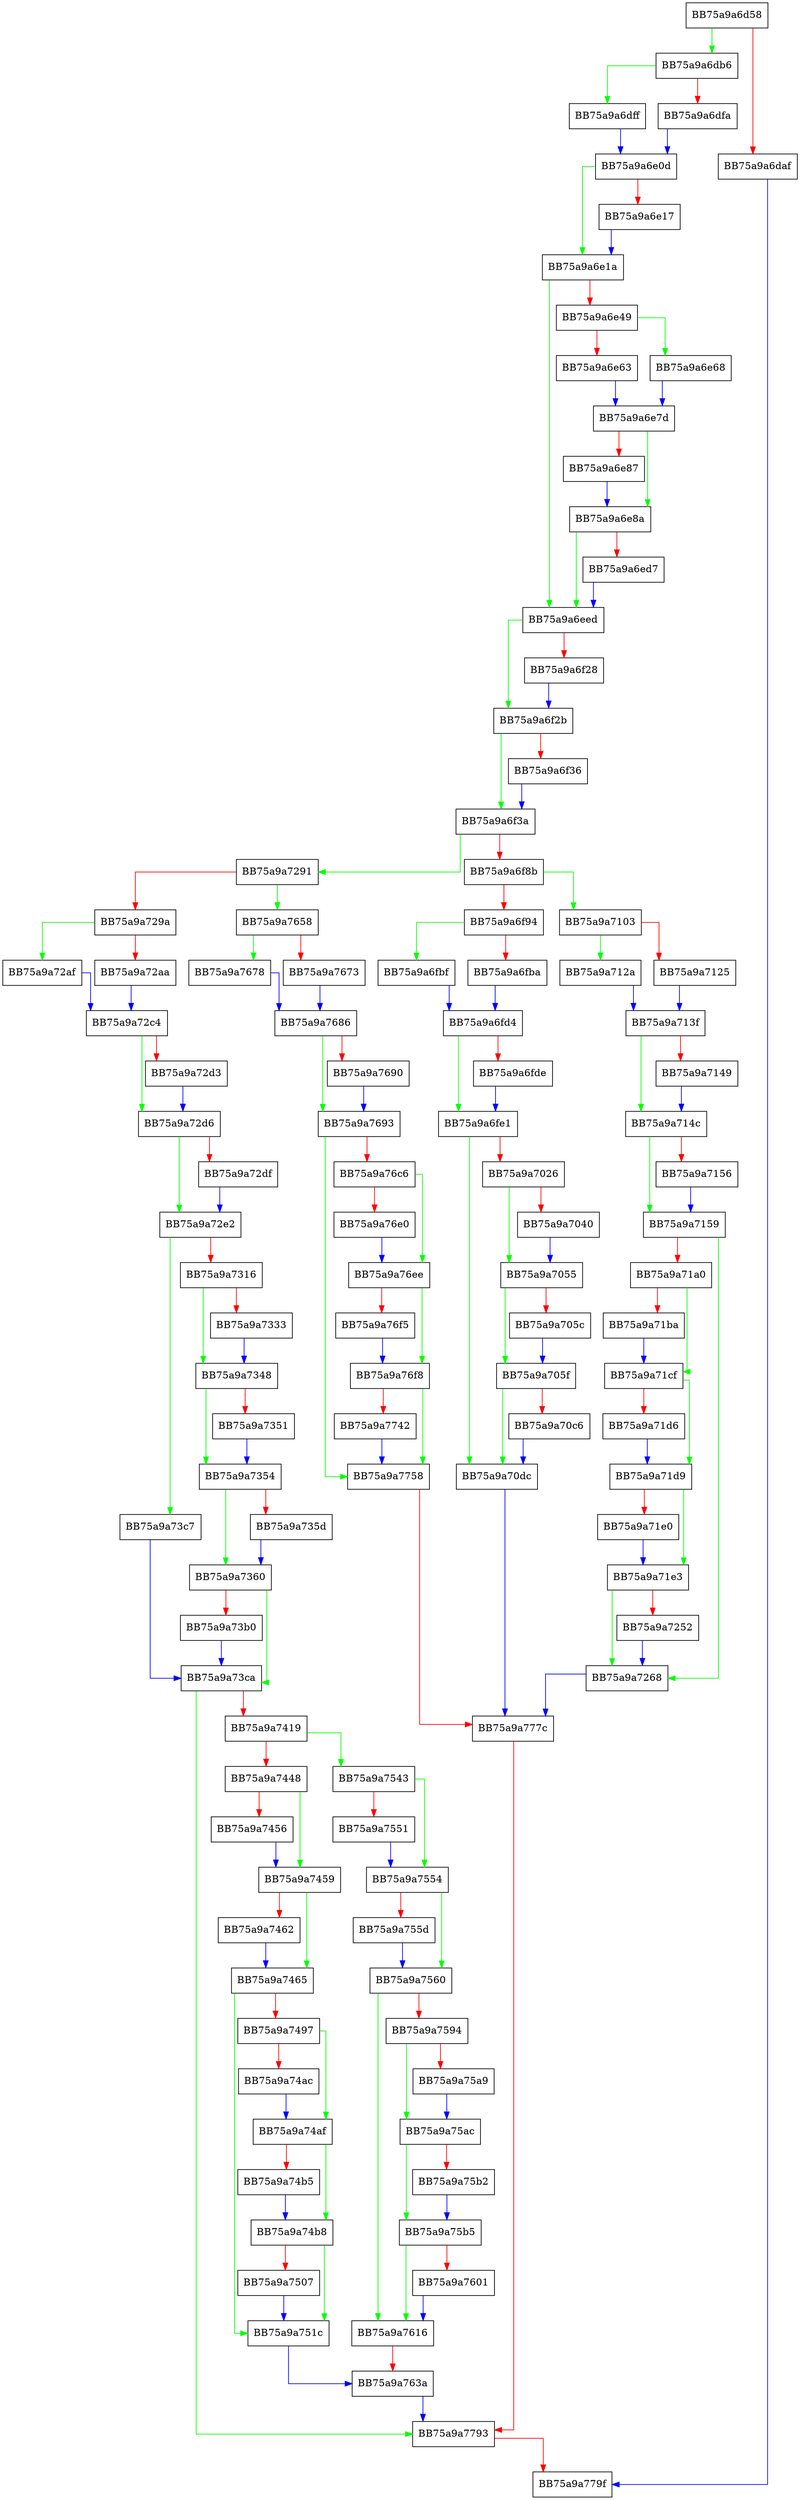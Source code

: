 digraph _handle_existing_model_process_detection {
  node [shape="box"];
  graph [splines=ortho];
  BB75a9a6d58 -> BB75a9a6db6 [color="green"];
  BB75a9a6d58 -> BB75a9a6daf [color="red"];
  BB75a9a6daf -> BB75a9a779f [color="blue"];
  BB75a9a6db6 -> BB75a9a6dff [color="green"];
  BB75a9a6db6 -> BB75a9a6dfa [color="red"];
  BB75a9a6dfa -> BB75a9a6e0d [color="blue"];
  BB75a9a6dff -> BB75a9a6e0d [color="blue"];
  BB75a9a6e0d -> BB75a9a6e1a [color="green"];
  BB75a9a6e0d -> BB75a9a6e17 [color="red"];
  BB75a9a6e17 -> BB75a9a6e1a [color="blue"];
  BB75a9a6e1a -> BB75a9a6eed [color="green"];
  BB75a9a6e1a -> BB75a9a6e49 [color="red"];
  BB75a9a6e49 -> BB75a9a6e68 [color="green"];
  BB75a9a6e49 -> BB75a9a6e63 [color="red"];
  BB75a9a6e63 -> BB75a9a6e7d [color="blue"];
  BB75a9a6e68 -> BB75a9a6e7d [color="blue"];
  BB75a9a6e7d -> BB75a9a6e8a [color="green"];
  BB75a9a6e7d -> BB75a9a6e87 [color="red"];
  BB75a9a6e87 -> BB75a9a6e8a [color="blue"];
  BB75a9a6e8a -> BB75a9a6eed [color="green"];
  BB75a9a6e8a -> BB75a9a6ed7 [color="red"];
  BB75a9a6ed7 -> BB75a9a6eed [color="blue"];
  BB75a9a6eed -> BB75a9a6f2b [color="green"];
  BB75a9a6eed -> BB75a9a6f28 [color="red"];
  BB75a9a6f28 -> BB75a9a6f2b [color="blue"];
  BB75a9a6f2b -> BB75a9a6f3a [color="green"];
  BB75a9a6f2b -> BB75a9a6f36 [color="red"];
  BB75a9a6f36 -> BB75a9a6f3a [color="blue"];
  BB75a9a6f3a -> BB75a9a7291 [color="green"];
  BB75a9a6f3a -> BB75a9a6f8b [color="red"];
  BB75a9a6f8b -> BB75a9a7103 [color="green"];
  BB75a9a6f8b -> BB75a9a6f94 [color="red"];
  BB75a9a6f94 -> BB75a9a6fbf [color="green"];
  BB75a9a6f94 -> BB75a9a6fba [color="red"];
  BB75a9a6fba -> BB75a9a6fd4 [color="blue"];
  BB75a9a6fbf -> BB75a9a6fd4 [color="blue"];
  BB75a9a6fd4 -> BB75a9a6fe1 [color="green"];
  BB75a9a6fd4 -> BB75a9a6fde [color="red"];
  BB75a9a6fde -> BB75a9a6fe1 [color="blue"];
  BB75a9a6fe1 -> BB75a9a70dc [color="green"];
  BB75a9a6fe1 -> BB75a9a7026 [color="red"];
  BB75a9a7026 -> BB75a9a7055 [color="green"];
  BB75a9a7026 -> BB75a9a7040 [color="red"];
  BB75a9a7040 -> BB75a9a7055 [color="blue"];
  BB75a9a7055 -> BB75a9a705f [color="green"];
  BB75a9a7055 -> BB75a9a705c [color="red"];
  BB75a9a705c -> BB75a9a705f [color="blue"];
  BB75a9a705f -> BB75a9a70dc [color="green"];
  BB75a9a705f -> BB75a9a70c6 [color="red"];
  BB75a9a70c6 -> BB75a9a70dc [color="blue"];
  BB75a9a70dc -> BB75a9a777c [color="blue"];
  BB75a9a7103 -> BB75a9a712a [color="green"];
  BB75a9a7103 -> BB75a9a7125 [color="red"];
  BB75a9a7125 -> BB75a9a713f [color="blue"];
  BB75a9a712a -> BB75a9a713f [color="blue"];
  BB75a9a713f -> BB75a9a714c [color="green"];
  BB75a9a713f -> BB75a9a7149 [color="red"];
  BB75a9a7149 -> BB75a9a714c [color="blue"];
  BB75a9a714c -> BB75a9a7159 [color="green"];
  BB75a9a714c -> BB75a9a7156 [color="red"];
  BB75a9a7156 -> BB75a9a7159 [color="blue"];
  BB75a9a7159 -> BB75a9a7268 [color="green"];
  BB75a9a7159 -> BB75a9a71a0 [color="red"];
  BB75a9a71a0 -> BB75a9a71cf [color="green"];
  BB75a9a71a0 -> BB75a9a71ba [color="red"];
  BB75a9a71ba -> BB75a9a71cf [color="blue"];
  BB75a9a71cf -> BB75a9a71d9 [color="green"];
  BB75a9a71cf -> BB75a9a71d6 [color="red"];
  BB75a9a71d6 -> BB75a9a71d9 [color="blue"];
  BB75a9a71d9 -> BB75a9a71e3 [color="green"];
  BB75a9a71d9 -> BB75a9a71e0 [color="red"];
  BB75a9a71e0 -> BB75a9a71e3 [color="blue"];
  BB75a9a71e3 -> BB75a9a7268 [color="green"];
  BB75a9a71e3 -> BB75a9a7252 [color="red"];
  BB75a9a7252 -> BB75a9a7268 [color="blue"];
  BB75a9a7268 -> BB75a9a777c [color="blue"];
  BB75a9a7291 -> BB75a9a7658 [color="green"];
  BB75a9a7291 -> BB75a9a729a [color="red"];
  BB75a9a729a -> BB75a9a72af [color="green"];
  BB75a9a729a -> BB75a9a72aa [color="red"];
  BB75a9a72aa -> BB75a9a72c4 [color="blue"];
  BB75a9a72af -> BB75a9a72c4 [color="blue"];
  BB75a9a72c4 -> BB75a9a72d6 [color="green"];
  BB75a9a72c4 -> BB75a9a72d3 [color="red"];
  BB75a9a72d3 -> BB75a9a72d6 [color="blue"];
  BB75a9a72d6 -> BB75a9a72e2 [color="green"];
  BB75a9a72d6 -> BB75a9a72df [color="red"];
  BB75a9a72df -> BB75a9a72e2 [color="blue"];
  BB75a9a72e2 -> BB75a9a73c7 [color="green"];
  BB75a9a72e2 -> BB75a9a7316 [color="red"];
  BB75a9a7316 -> BB75a9a7348 [color="green"];
  BB75a9a7316 -> BB75a9a7333 [color="red"];
  BB75a9a7333 -> BB75a9a7348 [color="blue"];
  BB75a9a7348 -> BB75a9a7354 [color="green"];
  BB75a9a7348 -> BB75a9a7351 [color="red"];
  BB75a9a7351 -> BB75a9a7354 [color="blue"];
  BB75a9a7354 -> BB75a9a7360 [color="green"];
  BB75a9a7354 -> BB75a9a735d [color="red"];
  BB75a9a735d -> BB75a9a7360 [color="blue"];
  BB75a9a7360 -> BB75a9a73ca [color="green"];
  BB75a9a7360 -> BB75a9a73b0 [color="red"];
  BB75a9a73b0 -> BB75a9a73ca [color="blue"];
  BB75a9a73c7 -> BB75a9a73ca [color="blue"];
  BB75a9a73ca -> BB75a9a7793 [color="green"];
  BB75a9a73ca -> BB75a9a7419 [color="red"];
  BB75a9a7419 -> BB75a9a7543 [color="green"];
  BB75a9a7419 -> BB75a9a7448 [color="red"];
  BB75a9a7448 -> BB75a9a7459 [color="green"];
  BB75a9a7448 -> BB75a9a7456 [color="red"];
  BB75a9a7456 -> BB75a9a7459 [color="blue"];
  BB75a9a7459 -> BB75a9a7465 [color="green"];
  BB75a9a7459 -> BB75a9a7462 [color="red"];
  BB75a9a7462 -> BB75a9a7465 [color="blue"];
  BB75a9a7465 -> BB75a9a751c [color="green"];
  BB75a9a7465 -> BB75a9a7497 [color="red"];
  BB75a9a7497 -> BB75a9a74af [color="green"];
  BB75a9a7497 -> BB75a9a74ac [color="red"];
  BB75a9a74ac -> BB75a9a74af [color="blue"];
  BB75a9a74af -> BB75a9a74b8 [color="green"];
  BB75a9a74af -> BB75a9a74b5 [color="red"];
  BB75a9a74b5 -> BB75a9a74b8 [color="blue"];
  BB75a9a74b8 -> BB75a9a751c [color="green"];
  BB75a9a74b8 -> BB75a9a7507 [color="red"];
  BB75a9a7507 -> BB75a9a751c [color="blue"];
  BB75a9a751c -> BB75a9a763a [color="blue"];
  BB75a9a7543 -> BB75a9a7554 [color="green"];
  BB75a9a7543 -> BB75a9a7551 [color="red"];
  BB75a9a7551 -> BB75a9a7554 [color="blue"];
  BB75a9a7554 -> BB75a9a7560 [color="green"];
  BB75a9a7554 -> BB75a9a755d [color="red"];
  BB75a9a755d -> BB75a9a7560 [color="blue"];
  BB75a9a7560 -> BB75a9a7616 [color="green"];
  BB75a9a7560 -> BB75a9a7594 [color="red"];
  BB75a9a7594 -> BB75a9a75ac [color="green"];
  BB75a9a7594 -> BB75a9a75a9 [color="red"];
  BB75a9a75a9 -> BB75a9a75ac [color="blue"];
  BB75a9a75ac -> BB75a9a75b5 [color="green"];
  BB75a9a75ac -> BB75a9a75b2 [color="red"];
  BB75a9a75b2 -> BB75a9a75b5 [color="blue"];
  BB75a9a75b5 -> BB75a9a7616 [color="green"];
  BB75a9a75b5 -> BB75a9a7601 [color="red"];
  BB75a9a7601 -> BB75a9a7616 [color="blue"];
  BB75a9a7616 -> BB75a9a763a [color="red"];
  BB75a9a763a -> BB75a9a7793 [color="blue"];
  BB75a9a7658 -> BB75a9a7678 [color="green"];
  BB75a9a7658 -> BB75a9a7673 [color="red"];
  BB75a9a7673 -> BB75a9a7686 [color="blue"];
  BB75a9a7678 -> BB75a9a7686 [color="blue"];
  BB75a9a7686 -> BB75a9a7693 [color="green"];
  BB75a9a7686 -> BB75a9a7690 [color="red"];
  BB75a9a7690 -> BB75a9a7693 [color="blue"];
  BB75a9a7693 -> BB75a9a7758 [color="green"];
  BB75a9a7693 -> BB75a9a76c6 [color="red"];
  BB75a9a76c6 -> BB75a9a76ee [color="green"];
  BB75a9a76c6 -> BB75a9a76e0 [color="red"];
  BB75a9a76e0 -> BB75a9a76ee [color="blue"];
  BB75a9a76ee -> BB75a9a76f8 [color="green"];
  BB75a9a76ee -> BB75a9a76f5 [color="red"];
  BB75a9a76f5 -> BB75a9a76f8 [color="blue"];
  BB75a9a76f8 -> BB75a9a7758 [color="green"];
  BB75a9a76f8 -> BB75a9a7742 [color="red"];
  BB75a9a7742 -> BB75a9a7758 [color="blue"];
  BB75a9a7758 -> BB75a9a777c [color="red"];
  BB75a9a777c -> BB75a9a7793 [color="red"];
  BB75a9a7793 -> BB75a9a779f [color="red"];
}